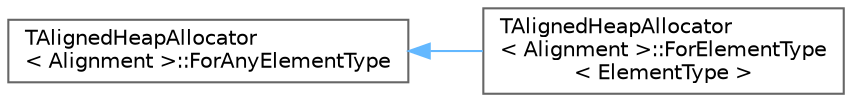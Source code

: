 digraph "Graphical Class Hierarchy"
{
 // INTERACTIVE_SVG=YES
 // LATEX_PDF_SIZE
  bgcolor="transparent";
  edge [fontname=Helvetica,fontsize=10,labelfontname=Helvetica,labelfontsize=10];
  node [fontname=Helvetica,fontsize=10,shape=box,height=0.2,width=0.4];
  rankdir="LR";
  Node0 [id="Node000000",label="TAlignedHeapAllocator\l\< Alignment \>::ForAnyElementType",height=0.2,width=0.4,color="grey40", fillcolor="white", style="filled",URL="$d4/d0b/classTAlignedHeapAllocator_1_1ForAnyElementType.html",tooltip=" "];
  Node0 -> Node1 [id="edge6070_Node000000_Node000001",dir="back",color="steelblue1",style="solid",tooltip=" "];
  Node1 [id="Node000001",label="TAlignedHeapAllocator\l\< Alignment \>::ForElementType\l\< ElementType \>",height=0.2,width=0.4,color="grey40", fillcolor="white", style="filled",URL="$db/d80/classTAlignedHeapAllocator_1_1ForElementType.html",tooltip=" "];
}
